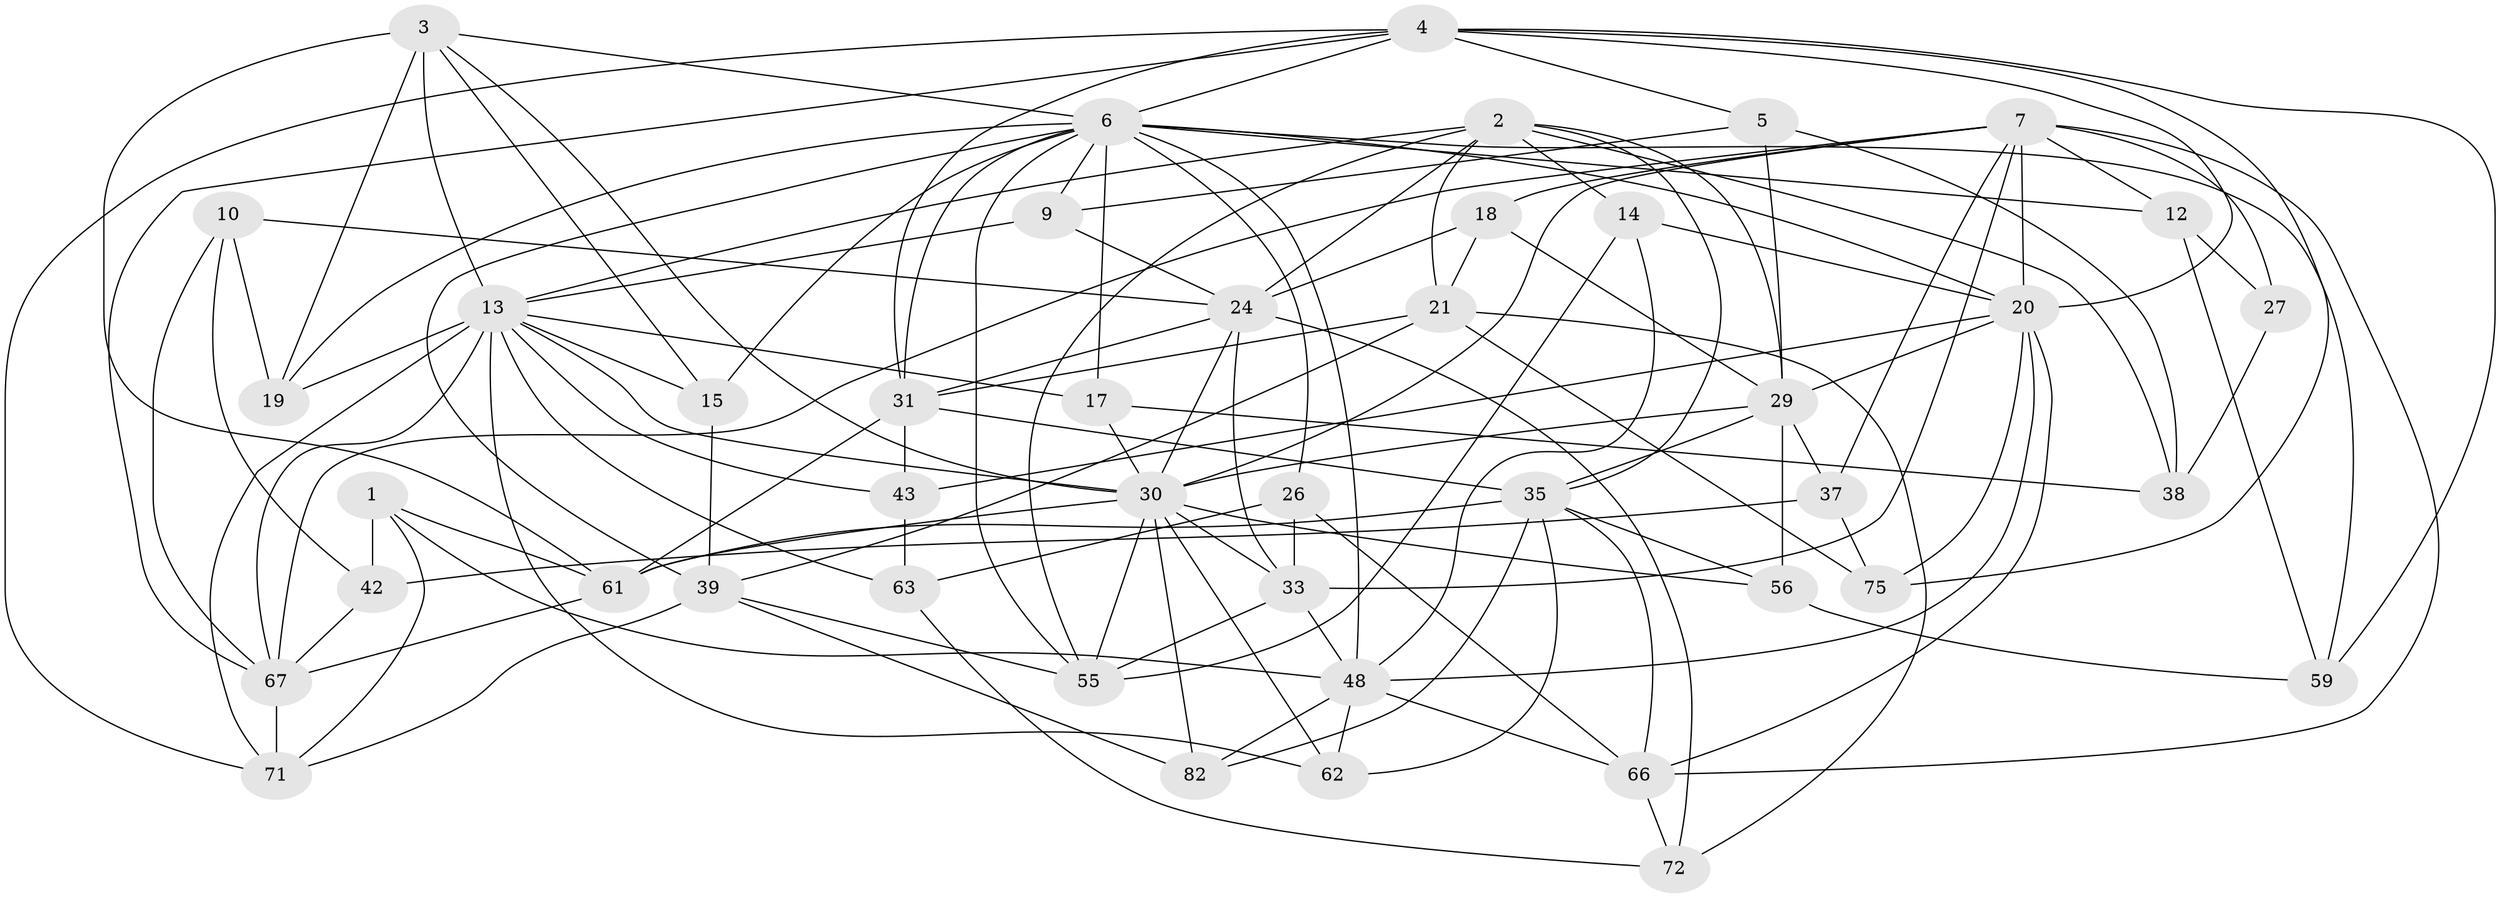 // original degree distribution, {4: 1.0}
// Generated by graph-tools (version 1.1) at 2025/16/03/09/25 04:16:36]
// undirected, 44 vertices, 128 edges
graph export_dot {
graph [start="1"]
  node [color=gray90,style=filled];
  1;
  2 [super="+54+73"];
  3 [super="+41"];
  4 [super="+11+52"];
  5;
  6 [super="+64+16+23"];
  7 [super="+8+60"];
  9;
  10;
  12;
  13 [super="+22+47"];
  14;
  15;
  17;
  18;
  19;
  20 [super="+45+53+34"];
  21 [super="+76"];
  24 [super="+28+25"];
  26;
  27;
  29 [super="+87+69"];
  30 [super="+70+44+32"];
  31 [super="+85+50"];
  33 [super="+77"];
  35 [super="+88+83"];
  37;
  38;
  39 [super="+78"];
  42;
  43;
  48 [super="+65+80"];
  55 [super="+58"];
  56;
  59;
  61 [super="+74"];
  62;
  63;
  66 [super="+81"];
  67 [super="+89+86"];
  71 [super="+84"];
  72;
  75;
  82;
  1 -- 42;
  1 -- 71;
  1 -- 48;
  1 -- 61;
  2 -- 14;
  2 -- 29;
  2 -- 35;
  2 -- 38;
  2 -- 55;
  2 -- 24;
  2 -- 13;
  2 -- 21;
  3 -- 15;
  3 -- 61;
  3 -- 19;
  3 -- 13;
  3 -- 30;
  3 -- 6;
  4 -- 59;
  4 -- 5;
  4 -- 31;
  4 -- 20;
  4 -- 75;
  4 -- 6;
  4 -- 71;
  4 -- 67;
  5 -- 38;
  5 -- 9;
  5 -- 29;
  6 -- 59;
  6 -- 31 [weight=2];
  6 -- 48;
  6 -- 12;
  6 -- 20 [weight=2];
  6 -- 39;
  6 -- 9;
  6 -- 15;
  6 -- 17;
  6 -- 19;
  6 -- 55;
  6 -- 26;
  7 -- 37;
  7 -- 33;
  7 -- 66;
  7 -- 18;
  7 -- 27 [weight=2];
  7 -- 12;
  7 -- 30;
  7 -- 67;
  7 -- 20;
  9 -- 24;
  9 -- 13;
  10 -- 19;
  10 -- 42;
  10 -- 67;
  10 -- 24;
  12 -- 27;
  12 -- 59;
  13 -- 17;
  13 -- 63;
  13 -- 19;
  13 -- 67;
  13 -- 71;
  13 -- 43;
  13 -- 62;
  13 -- 15;
  13 -- 30;
  14 -- 20;
  14 -- 55;
  14 -- 48;
  15 -- 39;
  17 -- 38;
  17 -- 30;
  18 -- 21;
  18 -- 29;
  18 -- 24;
  20 -- 48;
  20 -- 75;
  20 -- 43;
  20 -- 66;
  20 -- 29;
  21 -- 72;
  21 -- 31;
  21 -- 75;
  21 -- 39;
  24 -- 72;
  24 -- 31;
  24 -- 33;
  24 -- 30;
  26 -- 66;
  26 -- 63;
  26 -- 33;
  27 -- 38;
  29 -- 56;
  29 -- 37;
  29 -- 35;
  29 -- 30;
  30 -- 56;
  30 -- 62;
  30 -- 55;
  30 -- 33;
  30 -- 82;
  30 -- 61;
  31 -- 43;
  31 -- 35;
  31 -- 61;
  33 -- 55;
  33 -- 48;
  35 -- 56;
  35 -- 82;
  35 -- 62;
  35 -- 61;
  35 -- 66;
  37 -- 42;
  37 -- 75;
  39 -- 82;
  39 -- 55;
  39 -- 71;
  42 -- 67;
  43 -- 63;
  48 -- 62;
  48 -- 82;
  48 -- 66;
  56 -- 59;
  61 -- 67;
  63 -- 72;
  66 -- 72;
  67 -- 71 [weight=2];
}
